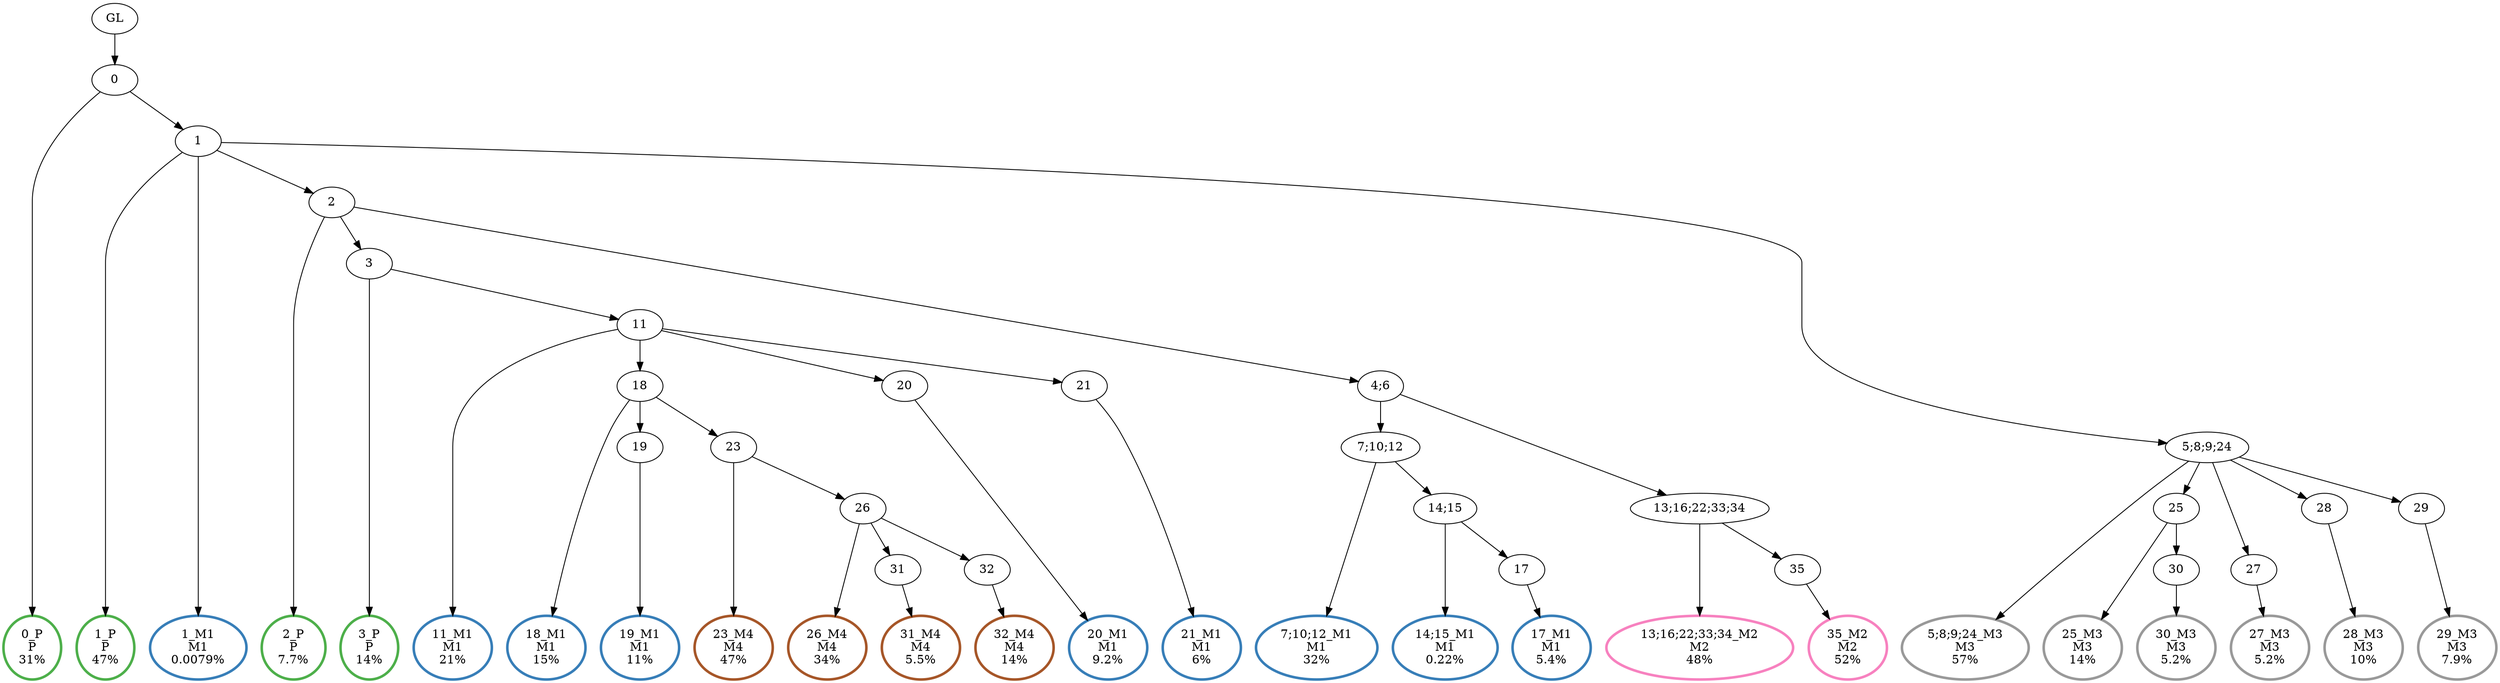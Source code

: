 digraph T {
	{
		rank=same
		48 [penwidth=3,colorscheme=set19,color=3,label="0_P\nP\n31%"]
		46 [penwidth=3,colorscheme=set19,color=3,label="1_P\nP\n47%"]
		44 [penwidth=3,colorscheme=set19,color=3,label="2_P\nP\n7.7%"]
		42 [penwidth=3,colorscheme=set19,color=3,label="3_P\nP\n14%"]
		41 [penwidth=3,colorscheme=set19,color=2,label="1_M1\nM1\n0.0079%"]
		39 [penwidth=3,colorscheme=set19,color=2,label="11_M1\nM1\n21%"]
		37 [penwidth=3,colorscheme=set19,color=2,label="18_M1\nM1\n15%"]
		35 [penwidth=3,colorscheme=set19,color=2,label="19_M1\nM1\n11%"]
		33 [penwidth=3,colorscheme=set19,color=2,label="20_M1\nM1\n9.2%"]
		31 [penwidth=3,colorscheme=set19,color=2,label="21_M1\nM1\n6%"]
		28 [penwidth=3,colorscheme=set19,color=2,label="7;10;12_M1\nM1\n32%"]
		26 [penwidth=3,colorscheme=set19,color=2,label="14;15_M1\nM1\n0.22%"]
		24 [penwidth=3,colorscheme=set19,color=2,label="17_M1\nM1\n5.4%"]
		22 [penwidth=3,colorscheme=set19,color=8,label="13;16;22;33;34_M2\nM2\n48%"]
		20 [penwidth=3,colorscheme=set19,color=8,label="35_M2\nM2\n52%"]
		18 [penwidth=3,colorscheme=set19,color=9,label="5;8;9;24_M3\nM3\n57%"]
		16 [penwidth=3,colorscheme=set19,color=9,label="25_M3\nM3\n14%"]
		14 [penwidth=3,colorscheme=set19,color=9,label="30_M3\nM3\n5.2%"]
		12 [penwidth=3,colorscheme=set19,color=9,label="27_M3\nM3\n5.2%"]
		10 [penwidth=3,colorscheme=set19,color=9,label="28_M3\nM3\n10%"]
		8 [penwidth=3,colorscheme=set19,color=9,label="29_M3\nM3\n7.9%"]
		6 [penwidth=3,colorscheme=set19,color=7,label="23_M4\nM4\n47%"]
		4 [penwidth=3,colorscheme=set19,color=7,label="26_M4\nM4\n34%"]
		2 [penwidth=3,colorscheme=set19,color=7,label="31_M4\nM4\n5.5%"]
		0 [penwidth=3,colorscheme=set19,color=7,label="32_M4\nM4\n14%"]
	}
	50 [label="GL"]
	49 [label="0"]
	47 [label="1"]
	45 [label="2"]
	43 [label="3"]
	40 [label="11"]
	38 [label="18"]
	36 [label="19"]
	34 [label="20"]
	32 [label="21"]
	30 [label="4;6"]
	29 [label="7;10;12"]
	27 [label="14;15"]
	25 [label="17"]
	23 [label="13;16;22;33;34"]
	21 [label="35"]
	19 [label="5;8;9;24"]
	17 [label="25"]
	15 [label="30"]
	13 [label="27"]
	11 [label="28"]
	9 [label="29"]
	7 [label="23"]
	5 [label="26"]
	3 [label="31"]
	1 [label="32"]
	50 -> 49
	49 -> 48
	49 -> 47
	47 -> 46
	47 -> 45
	47 -> 41
	47 -> 19
	45 -> 44
	45 -> 43
	45 -> 30
	43 -> 42
	43 -> 40
	40 -> 39
	40 -> 38
	40 -> 34
	40 -> 32
	38 -> 37
	38 -> 36
	38 -> 7
	36 -> 35
	34 -> 33
	32 -> 31
	30 -> 29
	30 -> 23
	29 -> 28
	29 -> 27
	27 -> 26
	27 -> 25
	25 -> 24
	23 -> 22
	23 -> 21
	21 -> 20
	19 -> 18
	19 -> 17
	19 -> 13
	19 -> 11
	19 -> 9
	17 -> 16
	17 -> 15
	15 -> 14
	13 -> 12
	11 -> 10
	9 -> 8
	7 -> 6
	7 -> 5
	5 -> 4
	5 -> 3
	5 -> 1
	3 -> 2
	1 -> 0
}
